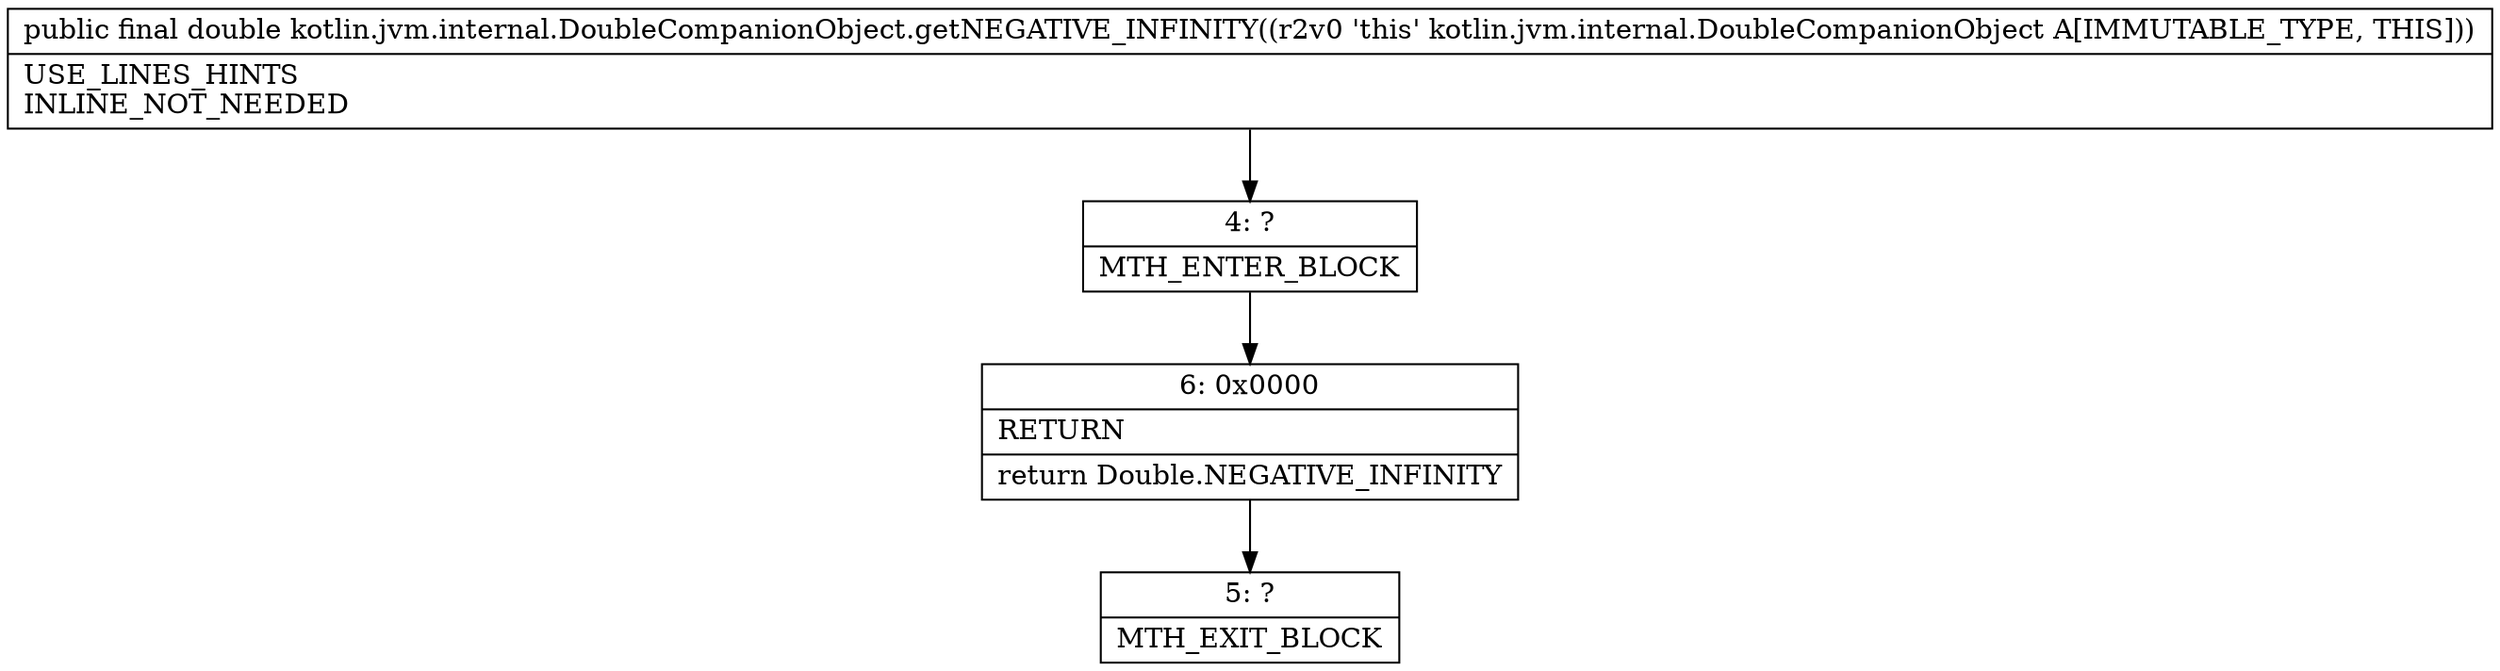 digraph "CFG forkotlin.jvm.internal.DoubleCompanionObject.getNEGATIVE_INFINITY()D" {
Node_4 [shape=record,label="{4\:\ ?|MTH_ENTER_BLOCK\l}"];
Node_6 [shape=record,label="{6\:\ 0x0000|RETURN\l|return Double.NEGATIVE_INFINITY\l}"];
Node_5 [shape=record,label="{5\:\ ?|MTH_EXIT_BLOCK\l}"];
MethodNode[shape=record,label="{public final double kotlin.jvm.internal.DoubleCompanionObject.getNEGATIVE_INFINITY((r2v0 'this' kotlin.jvm.internal.DoubleCompanionObject A[IMMUTABLE_TYPE, THIS]))  | USE_LINES_HINTS\lINLINE_NOT_NEEDED\l}"];
MethodNode -> Node_4;Node_4 -> Node_6;
Node_6 -> Node_5;
}

